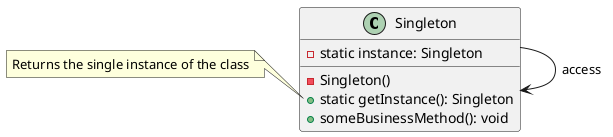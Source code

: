 @startuml

class Singleton {
    - static instance: Singleton
    - Singleton()
    + static getInstance(): Singleton
    + someBusinessMethod(): void
}

Singleton --> Singleton : access

note left of Singleton::getInstance
  Returns the single instance of the class
end note

@enduml
